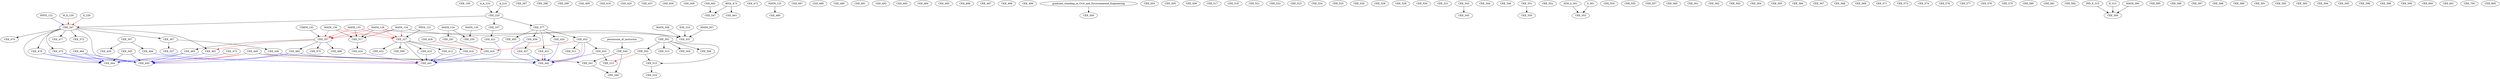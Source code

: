 digraph G {
    CEE_100;
    edge [color=black];
    A_A_210 -> CEE_220;
    A_210 -> CEE_220;
    edge [color=black];
    MATH_120 -> CEE_250;
    MATH_124 -> CEE_250;
    edge [color=black];
    MATH_124 -> CEE_291;
    CEE_297;
    CEE_298;
    CEE_299;
    CEE_307;
    edge [color=black];
    MATH_126 -> CEE_317;
    MATH_134 -> CEE_317;
    MATH_135 -> CEE_317;
    MATH_136 -> CEE_317;
    edge [color=black];
    PHYS_121 -> CEE_327;
    edge [color=red];
    MATH_126 -> CEE_327;
    MATH_134 -> CEE_327;
    MATH_135 -> CEE_327;
    MATH_136 -> CEE_327;
    edge [color=black];
    CEE_220 -> CEE_337;
    edge [color=black];
    CEE_220 -> CEE_347;
    edge [color=red];
    M_E_230 -> CEE_347;
    E_230 -> CEE_347;
    edge [color=blue];
    PHYS_122 -> CEE_347;
    edge [color=black];
    CHEM_142 -> CEE_357;
    edge [color=red];
    MATH_126 -> CEE_357;
    MATH_134 -> CEE_357;
    MATH_135 -> CEE_357;
    MATH_136 -> CEE_357;
    edge [color=black];
    CEE_347 -> CEE_367;
    edge [color=black];
    CEE_220 -> CEE_377;
    edge [color=black];
    CEE_307 -> CEE_404;
    CEE_409;
    edge [color=black];
    CEE_327 -> CEE_410;
    edge [color=black];
    CEE_327 -> CEE_412;
    edge [color=black];
    CEE_327 -> CEE_416;
    CEE_418;
    CEE_420;
    edge [color=black];
    CEE_337 -> CEE_421;
    edge [color=black];
    CEE_327 -> CEE_422;
    edge [color=black];
    CEE_317 -> CEE_424;
    edge [color=black];
    CEE_291 -> CEE_425;
    edge [color=red];
    CEE_428 -> CEE_425;
    CEE_452 -> CEE_425;
    CEE_428;
    edge [color=black];
    CEE_307 -> CEE_429;
    edge [color=black];
    ESS_310 -> CEE_431;
    MATH_126 -> CEE_431;
    MATH_134 -> CEE_431;
    MATH_307 -> CEE_431;
    MATH_308 -> CEE_431;
    edge [color=black];
    CEE_367 -> CEE_436;
    CEE_437;
    CEE_440;
    edge [color=black];
    CEE_327 -> CEE_441;
    edge [color=red];
    CEE_440 -> CEE_441;
    edge [color=blue];
    CEE_404 -> CEE_441;
    CEE_410 -> CEE_441;
    CEE_412 -> CEE_441;
    CEE_416 -> CEE_441;
    CEE_421 -> CEE_441;
    CEE_424 -> CEE_441;
    CEE_425 -> CEE_441;
    edge [color=black];
    CEE_440 -> CEE_442;
    edge [color=red];
    CEE_451 -> CEE_442;
    CEE_452 -> CEE_442;
    edge [color=blue];
    CEE_436 -> CEE_442;
    CEE_451 -> CEE_442;
    CEE_452 -> CEE_442;
    CEE_453 -> CEE_442;
    CEE_454 -> CEE_442;
    CEE_456 -> CEE_442;
    CEE_457 -> CEE_442;
    edge [color=black];
    CEE_345 -> CEE_444;
    CEE_347 -> CEE_444;
    edge [color=red];
    CEE_440 -> CEE_444;
    edge [color=blue];
    CEE_475 -> CEE_444;
    CEE_476 -> CEE_444;
    CEE_482 -> CEE_444;
    CEE_483 -> CEE_444;
    CEE_484 -> CEE_444;
    edge [color=black];
    CEE_345 -> CEE_445;
    CEE_347 -> CEE_445;
    edge [color=red];
    CEE_440 -> CEE_445;
    edge [color=blue];
    CEE_473 -> CEE_445;
    CEE_475 -> CEE_445;
    CEE_476 -> CEE_445;
    CEE_481 -> CEE_445;
    CEE_482 -> CEE_445;
    CEE_483 -> CEE_445;
    CEE_484 -> CEE_445;
    edge [color=black];
    CEE_377 -> CEE_451;
    edge [color=black];
    CEE_377 -> CEE_452;
    edge [color=black];
    CEE_452 -> CEE_453;
    edge [color=black];
    CEE_377 -> CEE_454;
    edge [color=black];
    CEE_377 -> CEE_455;
    edge [color=black];
    CEE_377 -> CEE_456;
    edge [color=black];
    CEE_456 -> CEE_457;
    CEE_458;
    CEE_459;
    CEE_462;
    edge [color=black];
    BIOL_473 -> CEE_463;
    CEE_472;
    CEE_473;
    edge [color=black];
    CEE_347 -> CEE_474;
    edge [color=black];
    CEE_347 -> CEE_475;
    edge [color=black];
    CEE_347 -> CEE_476;
    edge [color=black];
    CEE_347 -> CEE_477;
    edge [color=black];
    MATH_125 -> CEE_480;
    edge [color=black];
    CEE_347 -> CEE_481;
    edge [color=red];
    CEE_357 -> CEE_481;
    edge [color=black];
    CEE_357 -> CEE_482;
    edge [color=black];
    CEE_357 -> CEE_483;
    CEE_484;
    CEE_487;
    edge [color=black];
    CEE_357 -> CEE_488;
    CEE_489;
    CEE_490;
    CEE_491;
    CEE_492;
    CEE_493;
    CEE_494;
    CEE_495;
    CEE_496;
    CEE_497;
    CEE_498;
    CEE_499;
    edge [color=black];
    graduate_standing_in_Civil_and_Environmental_Engineering -> CEE_500;
    CEE_501;
    edge [color=black];
    CEE_501 -> CEE_502;
    CEE_503;
    edge [color=black];
    CEE_501 -> CEE_504;
    CEE_505;
    edge [color=black];
    CEE_501 -> CEE_506;
    CEE_509;
    edge [color=black];
    CEE_452 -> CEE_511;
    edge [color=black];
    CEE_453 -> CEE_512;
    edge [color=red];
    CEE_502 -> CEE_512;
    edge [color=black];
    CEE_501 -> CEE_513;
    edge [color=black];
    CEE_501 -> CEE_515;
    CEE_502 -> CEE_515;
    edge [color=black];
    CEE_515 -> CEE_516;
    CEE_517;
    CEE_518;
    CEE_521;
    CEE_522;
    CEE_523;
    CEE_524;
    CEE_525;
    CEE_526;
    edge [color=black];
    CEE_367 -> CEE_527;
    CEE_528;
    CEE_529;
    CEE_530;
    CEE_531;
    edge [color=black];
    permission_of_instructor -> CEE_540;
    edge [color=black];
    CEE_540 -> CEE_541;
    CEE_482 -> CEE_541;
    CEE_543;
    CEE_544;
    edge [color=black];
    CEE_543 -> CEE_545;
    CEE_546;
    edge [color=black];
    CEE_462 -> CEE_547;
    BIOL_473 -> CEE_547;
    edge [color=black];
    CEE_540 -> CEE_549;
    CEE_541 -> CEE_549;
    edge [color=black];
    CEE_551 -> CEE_550;
    CEE_551;
    CEE_552;
    edge [color=black];
    ATM_S_301 -> CEE_553;
    S_301 -> CEE_553;
    CEE_554;
    CEE_555;
    CEE_557;
    CEE_560;
    CEE_561;
    CEE_562;
    CEE_563;
    CEE_564;
    CEE_565;
    CEE_566;
    CEE_567;
    CEE_568;
    CEE_569;
    edge [color=black];
    CEE_357 -> CEE_570;
    CEE_571;
    edge [color=black];
    CEE_347 -> CEE_572;
    CEE_573;
    CEE_574;
    CEE_576;
    CEE_577;
    CEE_578;
    CEE_579;
    CEE_580;
    CEE_581;
    CEE_582;
    edge [color=black];
    IND_E_315 -> CEE_584;
    E_315 -> CEE_584;
    MATH_390 -> CEE_584;
    CEE_585;
    CEE_586;
    CEE_587;
    CEE_588;
    CEE_589;
    edge [color=black];
    CEE_327 -> CEE_590;
    CEE_591;
    CEE_592;
    CEE_593;
    CEE_594;
    CEE_595;
    CEE_596;
    CEE_598;
    CEE_599;
    CEE_600;
    CEE_601;
    CEE_700;
    CEE_800;
}
